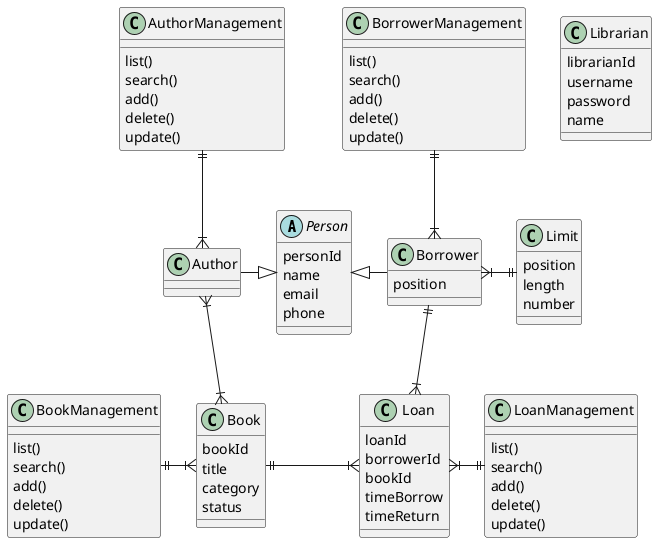 @startuml
'https://plantuml.com/class-diagram

abstract class Person {
    personId
    name
    email
    phone
}
class Borrower {
    position
}
class BorrowerManagement {
    list()
    search()
    add()
    delete()
    update()
}
class Author
class AuthorManagement {
    list()
    search()
    add()
    delete()
    update()
}

class Book {
    bookId
    title
    category
    status
}
class BookManagement {
    list()
    search()
    add()
    delete()
    update()
}


class Loan {
    loanId
    borrowerId
    bookId
    timeBorrow
    timeReturn
}
class LoanManagement {
    list()
    search()
    add()
    delete()
    update()
}

class Limit {
    position
    length
    number
}

class Librarian {
    librarianId
    username
    password
    name
}

Person <|-r- Borrower
Person <|-l- Author

Author }|--|{ Book

Loan }|-u-|| Borrower
Loan }|-l-|| Book

Borrower }|-|| Limit

BorrowerManagement ||-d-|{ Borrower
AuthorManagement ||-d-|{ Author
BookManagement ||-r-|{ Book
LoanManagement ||-l-|{ Loan

@enduml